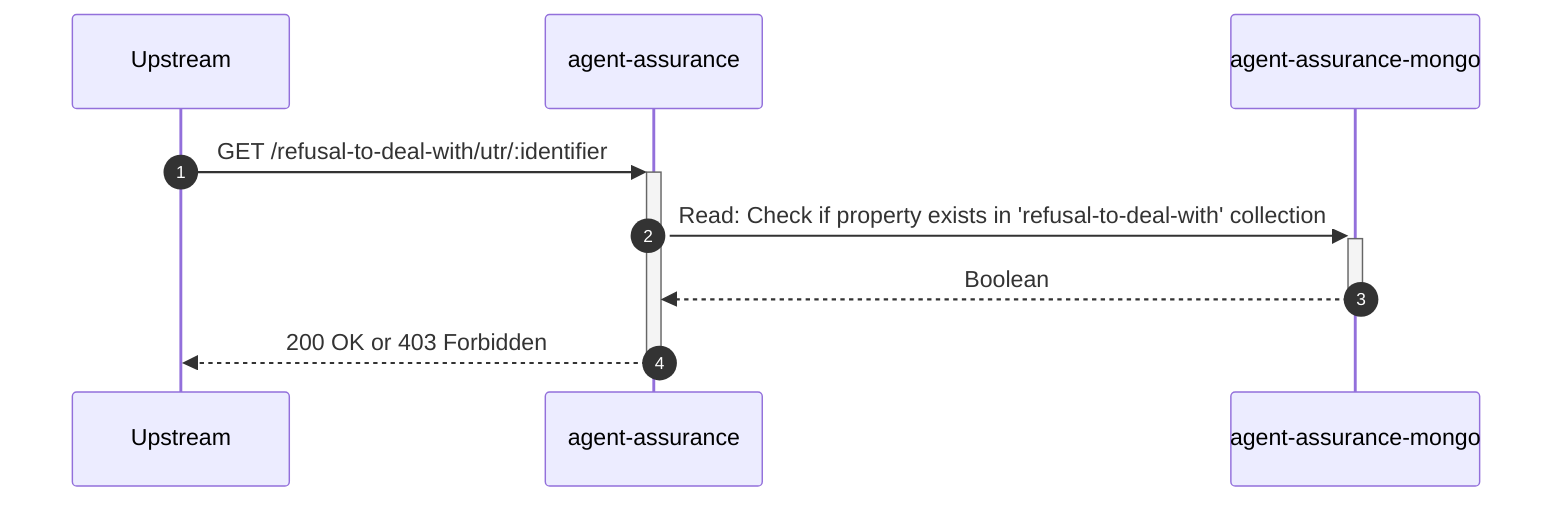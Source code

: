 sequenceDiagram
    autonumber
    participant Upstream
    participant agent-assurance
    participant agent-assurance-mongo

    Upstream->>+agent-assurance: GET /refusal-to-deal-with/utr/:identifier
    agent-assurance->>+agent-assurance-mongo: Read: Check if property exists in 'refusal-to-deal-with' collection
    agent-assurance-mongo-->>-agent-assurance: Boolean
    agent-assurance-->>-Upstream: 200 OK or 403 Forbidden